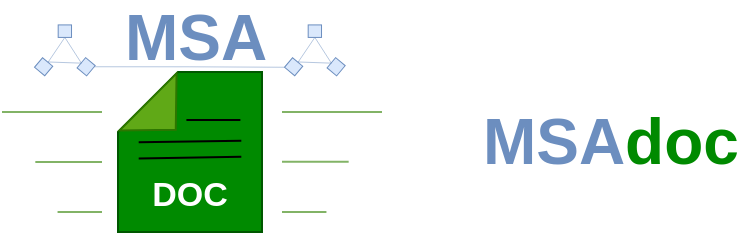 <mxfile version="20.2.7" type="google"><diagram id="_GccAKO3bnPEtD0FjZQL" name="Page-1"><mxGraphModel grid="1" page="1" gridSize="10" guides="1" tooltips="1" connect="1" arrows="1" fold="1" pageScale="1" pageWidth="850" pageHeight="1100" math="0" shadow="0"><root><mxCell id="0"/><mxCell id="1" parent="0"/><mxCell id="Zg6fAVUti9QmBDFGxVYj-5" value="" style="group" connectable="0" vertex="1" parent="1"><mxGeometry x="278" y="240" width="72" height="80" as="geometry"/></mxCell><mxCell id="Zg6fAVUti9QmBDFGxVYj-1" value="" style="shape=card;whiteSpace=wrap;html=1;fillColor=#008a00;strokeColor=#005700;fontColor=#ffffff;" vertex="1" parent="Zg6fAVUti9QmBDFGxVYj-5"><mxGeometry width="72" height="80" as="geometry"/></mxCell><mxCell id="Zg6fAVUti9QmBDFGxVYj-2" value="" style="triangle;whiteSpace=wrap;html=1;rotation=45;fillColor=#60a917;strokeColor=#2D7600;fontColor=#ffffff;" vertex="1" parent="Zg6fAVUti9QmBDFGxVYj-5"><mxGeometry x="12.13" y="1.69" width="19.63" height="40.38" as="geometry"/></mxCell><mxCell id="Zg6fAVUti9QmBDFGxVYj-3" value="DOC" style="text;html=1;align=center;verticalAlign=middle;whiteSpace=wrap;rounded=0;fontSize=17;fontStyle=1;fontColor=#FFFFFF;" vertex="1" parent="Zg6fAVUti9QmBDFGxVYj-5"><mxGeometry x="9" y="50.4" width="54" height="24" as="geometry"/></mxCell><mxCell id="Zg6fAVUti9QmBDFGxVYj-7" value="" style="endArrow=none;html=1;rounded=0;fontSize=19;" edge="1" parent="Zg6fAVUti9QmBDFGxVYj-5"><mxGeometry width="50" height="50" relative="1" as="geometry"><mxPoint x="10.35" y="43.2" as="sourcePoint"/><mxPoint x="61.65" y="42.4" as="targetPoint"/></mxGeometry></mxCell><mxCell id="Zg6fAVUti9QmBDFGxVYj-8" value="" style="endArrow=none;html=1;rounded=0;fontSize=19;" edge="1" parent="Zg6fAVUti9QmBDFGxVYj-5"><mxGeometry width="50" height="50" relative="1" as="geometry"><mxPoint x="34.2" y="24" as="sourcePoint"/><mxPoint x="61.2" y="24" as="targetPoint"/></mxGeometry></mxCell><mxCell id="Zg6fAVUti9QmBDFGxVYj-6" value="" style="endArrow=none;html=1;rounded=0;fontSize=19;" edge="1" parent="Zg6fAVUti9QmBDFGxVYj-5"><mxGeometry width="50" height="50" relative="1" as="geometry"><mxPoint x="10.35" y="35.176" as="sourcePoint"/><mxPoint x="61.65" y="34.376" as="targetPoint"/></mxGeometry></mxCell><mxCell id="Zg6fAVUti9QmBDFGxVYj-9" value="MSA" style="text;html=1;strokeColor=none;fillColor=none;align=center;verticalAlign=middle;whiteSpace=wrap;rounded=0;fontSize=32;fontStyle=1;fontColor=#6C8EBF;" vertex="1" parent="1"><mxGeometry x="287" y="208" width="60" height="30" as="geometry"/></mxCell><mxCell id="Zg6fAVUti9QmBDFGxVYj-39" value="" style="group" connectable="0" vertex="1" parent="1"><mxGeometry x="236.003" y="215.998" width="30.349" height="25.687" as="geometry"/></mxCell><mxCell id="Zg6fAVUti9QmBDFGxVYj-18" value="" style="rounded=0;whiteSpace=wrap;html=1;fontSize=17;fillColor=#dae8fc;strokeColor=#6c8ebf;rotation=90;strokeWidth=0.5;" vertex="1" parent="Zg6fAVUti9QmBDFGxVYj-39"><mxGeometry x="12.047" y="0.002" width="6.25" height="6.667" as="geometry"/></mxCell><mxCell id="Zg6fAVUti9QmBDFGxVYj-19" value="" style="rounded=0;whiteSpace=wrap;html=1;fontSize=17;fillColor=#dae8fc;strokeColor=#6c8ebf;rotation=-230;strokeWidth=0.5;" vertex="1" parent="Zg6fAVUti9QmBDFGxVYj-39"><mxGeometry x="1.437" y="17.792" width="6.25" height="6.667" as="geometry"/></mxCell><mxCell id="Zg6fAVUti9QmBDFGxVYj-20" value="" style="rounded=0;whiteSpace=wrap;html=1;fontSize=17;rotation=-320;fillColor=#dae8fc;strokeColor=#6c8ebf;strokeWidth=0.5;" vertex="1" parent="Zg6fAVUti9QmBDFGxVYj-39"><mxGeometry x="22.687" y="17.792" width="6.25" height="6.667" as="geometry"/></mxCell><mxCell id="Zg6fAVUti9QmBDFGxVYj-36" value="" style="endArrow=none;html=1;rounded=0;fontSize=17;fontColor=#6666FF;strokeWidth=0.25;exitX=0;exitY=0.5;exitDx=0;exitDy=0;entryX=0.032;entryY=0.518;entryDx=0;entryDy=0;entryPerimeter=0;fillColor=#dae8fc;strokeColor=#6c8ebf;" edge="1" parent="Zg6fAVUti9QmBDFGxVYj-39" source="Zg6fAVUti9QmBDFGxVYj-19" target="Zg6fAVUti9QmBDFGxVYj-20"><mxGeometry width="50" height="50" relative="1" as="geometry"><mxPoint x="12.437" y="65.792" as="sourcePoint"/><mxPoint x="22.437" y="18.792" as="targetPoint"/></mxGeometry></mxCell><mxCell id="Zg6fAVUti9QmBDFGxVYj-37" value="" style="endArrow=none;html=1;rounded=0;fontSize=17;fontColor=#6666FF;strokeWidth=0.25;exitX=1;exitY=0.5;exitDx=0;exitDy=0;entryX=0.03;entryY=0.523;entryDx=0;entryDy=0;entryPerimeter=0;fillColor=#dae8fc;strokeColor=#6c8ebf;" edge="1" parent="Zg6fAVUti9QmBDFGxVYj-39" source="Zg6fAVUti9QmBDFGxVYj-18" target="Zg6fAVUti9QmBDFGxVYj-20"><mxGeometry width="50" height="50" relative="1" as="geometry"><mxPoint x="16.571" y="28.731" as="sourcePoint"/><mxPoint x="22.437" y="15.792" as="targetPoint"/></mxGeometry></mxCell><mxCell id="Zg6fAVUti9QmBDFGxVYj-38" value="" style="endArrow=none;html=1;rounded=0;fontSize=17;fontColor=#6666FF;strokeWidth=0.25;exitX=1;exitY=0.5;exitDx=0;exitDy=0;entryX=-0.025;entryY=0.465;entryDx=0;entryDy=0;entryPerimeter=0;fillColor=#dae8fc;strokeColor=#6c8ebf;" edge="1" parent="Zg6fAVUti9QmBDFGxVYj-39" source="Zg6fAVUti9QmBDFGxVYj-18" target="Zg6fAVUti9QmBDFGxVYj-19"><mxGeometry width="50" height="50" relative="1" as="geometry"><mxPoint x="25.562" y="16.25" as="sourcePoint"/><mxPoint x="33.463" y="29.354" as="targetPoint"/></mxGeometry></mxCell><mxCell id="Zg6fAVUti9QmBDFGxVYj-40" value="" style="group" connectable="0" vertex="1" parent="1"><mxGeometry x="361.003" y="215.998" width="30.349" height="25.687" as="geometry"/></mxCell><mxCell id="Zg6fAVUti9QmBDFGxVYj-41" value="" style="rounded=0;whiteSpace=wrap;html=1;fontSize=17;fillColor=#dae8fc;strokeColor=#6C8EBF;rotation=90;strokeWidth=0.5;" vertex="1" parent="Zg6fAVUti9QmBDFGxVYj-40"><mxGeometry x="12.047" y="0.002" width="6.25" height="6.667" as="geometry"/></mxCell><mxCell id="Zg6fAVUti9QmBDFGxVYj-42" value="" style="rounded=0;whiteSpace=wrap;html=1;fontSize=17;fillColor=#dae8fc;strokeColor=#6c8ebf;rotation=-230;strokeWidth=0.5;" vertex="1" parent="Zg6fAVUti9QmBDFGxVYj-40"><mxGeometry x="1.437" y="17.792" width="6.25" height="6.667" as="geometry"/></mxCell><mxCell id="Zg6fAVUti9QmBDFGxVYj-43" value="" style="rounded=0;whiteSpace=wrap;html=1;fontSize=17;rotation=-320;fillColor=#dae8fc;strokeColor=#6c8ebf;strokeWidth=0.5;" vertex="1" parent="Zg6fAVUti9QmBDFGxVYj-40"><mxGeometry x="22.687" y="17.792" width="6.25" height="6.667" as="geometry"/></mxCell><mxCell id="Zg6fAVUti9QmBDFGxVYj-44" value="" style="endArrow=none;html=1;rounded=0;fontSize=17;fontColor=#6666FF;strokeWidth=0.25;exitX=0;exitY=0.5;exitDx=0;exitDy=0;entryX=0.032;entryY=0.518;entryDx=0;entryDy=0;entryPerimeter=0;fillColor=#dae8fc;strokeColor=#6c8ebf;" edge="1" parent="Zg6fAVUti9QmBDFGxVYj-40" source="Zg6fAVUti9QmBDFGxVYj-42" target="Zg6fAVUti9QmBDFGxVYj-43"><mxGeometry width="50" height="50" relative="1" as="geometry"><mxPoint x="12.437" y="65.792" as="sourcePoint"/><mxPoint x="22.437" y="18.792" as="targetPoint"/></mxGeometry></mxCell><mxCell id="Zg6fAVUti9QmBDFGxVYj-45" value="" style="endArrow=none;html=1;rounded=0;fontSize=17;fontColor=#6666FF;strokeWidth=0.25;exitX=1;exitY=0.5;exitDx=0;exitDy=0;entryX=0.03;entryY=0.523;entryDx=0;entryDy=0;entryPerimeter=0;fillColor=#dae8fc;strokeColor=#6c8ebf;" edge="1" parent="Zg6fAVUti9QmBDFGxVYj-40" source="Zg6fAVUti9QmBDFGxVYj-41" target="Zg6fAVUti9QmBDFGxVYj-43"><mxGeometry width="50" height="50" relative="1" as="geometry"><mxPoint x="16.571" y="28.731" as="sourcePoint"/><mxPoint x="22.437" y="15.792" as="targetPoint"/></mxGeometry></mxCell><mxCell id="Zg6fAVUti9QmBDFGxVYj-46" value="" style="endArrow=none;html=1;rounded=0;fontSize=17;fontColor=#6666FF;strokeWidth=0.25;exitX=1;exitY=0.5;exitDx=0;exitDy=0;entryX=-0.025;entryY=0.465;entryDx=0;entryDy=0;entryPerimeter=0;fillColor=#dae8fc;strokeColor=#6c8ebf;" edge="1" parent="Zg6fAVUti9QmBDFGxVYj-40" source="Zg6fAVUti9QmBDFGxVYj-41" target="Zg6fAVUti9QmBDFGxVYj-42"><mxGeometry width="50" height="50" relative="1" as="geometry"><mxPoint x="25.562" y="16.25" as="sourcePoint"/><mxPoint x="33.463" y="29.354" as="targetPoint"/></mxGeometry></mxCell><mxCell id="Zg6fAVUti9QmBDFGxVYj-47" style="edgeStyle=orthogonalEdgeStyle;rounded=0;orthogonalLoop=1;jettySize=auto;html=1;entryX=1;entryY=1;entryDx=0;entryDy=0;fontSize=17;fontColor=#6666FF;endArrow=none;endFill=0;strokeWidth=0.25;fillColor=#dae8fc;strokeColor=#6c8ebf;" edge="1" parent="1" source="Zg6fAVUti9QmBDFGxVYj-20" target="Zg6fAVUti9QmBDFGxVYj-42"><mxGeometry relative="1" as="geometry"/></mxCell><mxCell id="Zg6fAVUti9QmBDFGxVYj-49" value="" style="group" connectable="0" vertex="1" parent="1"><mxGeometry x="360" y="260" width="50" height="50" as="geometry"/></mxCell><mxCell id="Zg6fAVUti9QmBDFGxVYj-11" value="" style="endArrow=none;html=1;rounded=0;fontSize=32;fillColor=#d5e8d4;strokeColor=#82b366;" edge="1" parent="Zg6fAVUti9QmBDFGxVYj-49"><mxGeometry width="50" height="50" relative="1" as="geometry"><mxPoint y="50" as="sourcePoint"/><mxPoint x="22.222" y="50" as="targetPoint"/></mxGeometry></mxCell><mxCell id="Zg6fAVUti9QmBDFGxVYj-13" value="" style="endArrow=none;html=1;rounded=0;fontSize=32;fillColor=#d5e8d4;strokeColor=#82b366;" edge="1" parent="Zg6fAVUti9QmBDFGxVYj-49"><mxGeometry width="50" height="50" relative="1" as="geometry"><mxPoint y="24.833" as="sourcePoint"/><mxPoint x="33.333" y="24.833" as="targetPoint"/></mxGeometry></mxCell><mxCell id="Zg6fAVUti9QmBDFGxVYj-14" value="" style="endArrow=none;html=1;rounded=0;fontSize=32;fillColor=#d5e8d4;strokeColor=#82b366;" edge="1" parent="Zg6fAVUti9QmBDFGxVYj-49"><mxGeometry width="50" height="50" relative="1" as="geometry"><mxPoint as="sourcePoint"/><mxPoint x="50" y="5.684e-14" as="targetPoint"/></mxGeometry></mxCell><mxCell id="Zg6fAVUti9QmBDFGxVYj-50" value="" style="group" connectable="0" vertex="1" parent="1"><mxGeometry x="220" y="260" width="50" height="50" as="geometry"/></mxCell><mxCell id="Zg6fAVUti9QmBDFGxVYj-10" value="" style="endArrow=none;html=1;rounded=0;fontSize=32;fillColor=#d5e8d4;strokeColor=#82b366;" edge="1" parent="Zg6fAVUti9QmBDFGxVYj-50"><mxGeometry width="50" height="50" relative="1" as="geometry"><mxPoint x="27.778" y="50" as="sourcePoint"/><mxPoint x="50" y="50" as="targetPoint"/></mxGeometry></mxCell><mxCell id="Zg6fAVUti9QmBDFGxVYj-12" value="" style="endArrow=none;html=1;rounded=0;fontSize=32;fillColor=#d5e8d4;strokeColor=#82b366;" edge="1" parent="Zg6fAVUti9QmBDFGxVYj-50"><mxGeometry width="50" height="50" relative="1" as="geometry"><mxPoint x="16.667" y="25" as="sourcePoint"/><mxPoint x="50" y="25" as="targetPoint"/></mxGeometry></mxCell><mxCell id="Zg6fAVUti9QmBDFGxVYj-15" value="" style="endArrow=none;html=1;rounded=0;fontSize=32;fillColor=#d5e8d4;strokeColor=#82b366;" edge="1" parent="Zg6fAVUti9QmBDFGxVYj-50"><mxGeometry width="50" height="50" relative="1" as="geometry"><mxPoint as="sourcePoint"/><mxPoint x="50" as="targetPoint"/></mxGeometry></mxCell><mxCell id="Zg6fAVUti9QmBDFGxVYj-51" value="MSA" style="text;html=1;strokeColor=none;fillColor=none;align=center;verticalAlign=middle;whiteSpace=wrap;rounded=0;fontSize=32;fontStyle=1;fontColor=#6C8EBF;" vertex="1" parent="1"><mxGeometry x="466" y="260" width="60" height="30" as="geometry"/></mxCell><mxCell id="Zg6fAVUti9QmBDFGxVYj-52" value="doc" style="text;html=1;align=center;verticalAlign=middle;whiteSpace=wrap;rounded=0;fontSize=32;fontStyle=1;fontColor=#008A00;" vertex="1" parent="1"><mxGeometry x="530" y="260" width="60" height="30" as="geometry"/></mxCell></root></mxGraphModel></diagram></mxfile>